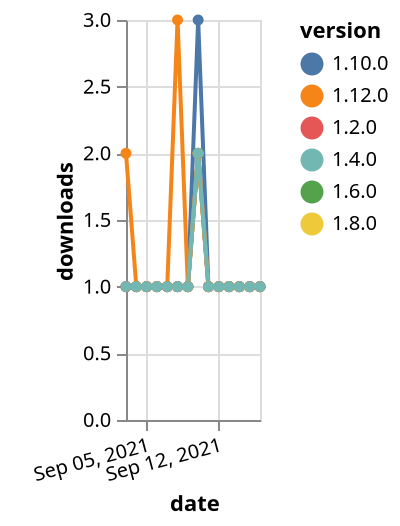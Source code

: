 {"$schema": "https://vega.github.io/schema/vega-lite/v5.json", "description": "A simple bar chart with embedded data.", "data": {"values": [{"date": "2021-09-03", "total": 183, "delta": 1, "version": "1.6.0"}, {"date": "2021-09-04", "total": 184, "delta": 1, "version": "1.6.0"}, {"date": "2021-09-05", "total": 185, "delta": 1, "version": "1.6.0"}, {"date": "2021-09-06", "total": 186, "delta": 1, "version": "1.6.0"}, {"date": "2021-09-07", "total": 187, "delta": 1, "version": "1.6.0"}, {"date": "2021-09-08", "total": 188, "delta": 1, "version": "1.6.0"}, {"date": "2021-09-09", "total": 189, "delta": 1, "version": "1.6.0"}, {"date": "2021-09-10", "total": 191, "delta": 2, "version": "1.6.0"}, {"date": "2021-09-11", "total": 192, "delta": 1, "version": "1.6.0"}, {"date": "2021-09-12", "total": 193, "delta": 1, "version": "1.6.0"}, {"date": "2021-09-13", "total": 194, "delta": 1, "version": "1.6.0"}, {"date": "2021-09-14", "total": 195, "delta": 1, "version": "1.6.0"}, {"date": "2021-09-15", "total": 196, "delta": 1, "version": "1.6.0"}, {"date": "2021-09-16", "total": 197, "delta": 1, "version": "1.6.0"}, {"date": "2021-09-03", "total": 161, "delta": 1, "version": "1.8.0"}, {"date": "2021-09-04", "total": 162, "delta": 1, "version": "1.8.0"}, {"date": "2021-09-05", "total": 163, "delta": 1, "version": "1.8.0"}, {"date": "2021-09-06", "total": 164, "delta": 1, "version": "1.8.0"}, {"date": "2021-09-07", "total": 165, "delta": 1, "version": "1.8.0"}, {"date": "2021-09-08", "total": 166, "delta": 1, "version": "1.8.0"}, {"date": "2021-09-09", "total": 167, "delta": 1, "version": "1.8.0"}, {"date": "2021-09-10", "total": 169, "delta": 2, "version": "1.8.0"}, {"date": "2021-09-11", "total": 170, "delta": 1, "version": "1.8.0"}, {"date": "2021-09-12", "total": 171, "delta": 1, "version": "1.8.0"}, {"date": "2021-09-13", "total": 172, "delta": 1, "version": "1.8.0"}, {"date": "2021-09-14", "total": 173, "delta": 1, "version": "1.8.0"}, {"date": "2021-09-15", "total": 174, "delta": 1, "version": "1.8.0"}, {"date": "2021-09-16", "total": 175, "delta": 1, "version": "1.8.0"}, {"date": "2021-09-03", "total": 196, "delta": 1, "version": "1.10.0"}, {"date": "2021-09-04", "total": 197, "delta": 1, "version": "1.10.0"}, {"date": "2021-09-05", "total": 198, "delta": 1, "version": "1.10.0"}, {"date": "2021-09-06", "total": 199, "delta": 1, "version": "1.10.0"}, {"date": "2021-09-07", "total": 200, "delta": 1, "version": "1.10.0"}, {"date": "2021-09-08", "total": 201, "delta": 1, "version": "1.10.0"}, {"date": "2021-09-09", "total": 202, "delta": 1, "version": "1.10.0"}, {"date": "2021-09-10", "total": 205, "delta": 3, "version": "1.10.0"}, {"date": "2021-09-11", "total": 206, "delta": 1, "version": "1.10.0"}, {"date": "2021-09-12", "total": 207, "delta": 1, "version": "1.10.0"}, {"date": "2021-09-13", "total": 208, "delta": 1, "version": "1.10.0"}, {"date": "2021-09-14", "total": 209, "delta": 1, "version": "1.10.0"}, {"date": "2021-09-15", "total": 210, "delta": 1, "version": "1.10.0"}, {"date": "2021-09-16", "total": 211, "delta": 1, "version": "1.10.0"}, {"date": "2021-09-03", "total": 243, "delta": 1, "version": "1.2.0"}, {"date": "2021-09-04", "total": 244, "delta": 1, "version": "1.2.0"}, {"date": "2021-09-05", "total": 245, "delta": 1, "version": "1.2.0"}, {"date": "2021-09-06", "total": 246, "delta": 1, "version": "1.2.0"}, {"date": "2021-09-07", "total": 247, "delta": 1, "version": "1.2.0"}, {"date": "2021-09-08", "total": 248, "delta": 1, "version": "1.2.0"}, {"date": "2021-09-09", "total": 249, "delta": 1, "version": "1.2.0"}, {"date": "2021-09-10", "total": 251, "delta": 2, "version": "1.2.0"}, {"date": "2021-09-11", "total": 252, "delta": 1, "version": "1.2.0"}, {"date": "2021-09-12", "total": 253, "delta": 1, "version": "1.2.0"}, {"date": "2021-09-13", "total": 254, "delta": 1, "version": "1.2.0"}, {"date": "2021-09-14", "total": 255, "delta": 1, "version": "1.2.0"}, {"date": "2021-09-15", "total": 256, "delta": 1, "version": "1.2.0"}, {"date": "2021-09-16", "total": 257, "delta": 1, "version": "1.2.0"}, {"date": "2021-09-03", "total": 121, "delta": 2, "version": "1.12.0"}, {"date": "2021-09-04", "total": 122, "delta": 1, "version": "1.12.0"}, {"date": "2021-09-05", "total": 123, "delta": 1, "version": "1.12.0"}, {"date": "2021-09-06", "total": 124, "delta": 1, "version": "1.12.0"}, {"date": "2021-09-07", "total": 125, "delta": 1, "version": "1.12.0"}, {"date": "2021-09-08", "total": 128, "delta": 3, "version": "1.12.0"}, {"date": "2021-09-09", "total": 129, "delta": 1, "version": "1.12.0"}, {"date": "2021-09-10", "total": 131, "delta": 2, "version": "1.12.0"}, {"date": "2021-09-11", "total": 132, "delta": 1, "version": "1.12.0"}, {"date": "2021-09-12", "total": 133, "delta": 1, "version": "1.12.0"}, {"date": "2021-09-13", "total": 134, "delta": 1, "version": "1.12.0"}, {"date": "2021-09-14", "total": 135, "delta": 1, "version": "1.12.0"}, {"date": "2021-09-15", "total": 136, "delta": 1, "version": "1.12.0"}, {"date": "2021-09-16", "total": 137, "delta": 1, "version": "1.12.0"}, {"date": "2021-09-03", "total": 191, "delta": 1, "version": "1.4.0"}, {"date": "2021-09-04", "total": 192, "delta": 1, "version": "1.4.0"}, {"date": "2021-09-05", "total": 193, "delta": 1, "version": "1.4.0"}, {"date": "2021-09-06", "total": 194, "delta": 1, "version": "1.4.0"}, {"date": "2021-09-07", "total": 195, "delta": 1, "version": "1.4.0"}, {"date": "2021-09-08", "total": 196, "delta": 1, "version": "1.4.0"}, {"date": "2021-09-09", "total": 197, "delta": 1, "version": "1.4.0"}, {"date": "2021-09-10", "total": 199, "delta": 2, "version": "1.4.0"}, {"date": "2021-09-11", "total": 200, "delta": 1, "version": "1.4.0"}, {"date": "2021-09-12", "total": 201, "delta": 1, "version": "1.4.0"}, {"date": "2021-09-13", "total": 202, "delta": 1, "version": "1.4.0"}, {"date": "2021-09-14", "total": 203, "delta": 1, "version": "1.4.0"}, {"date": "2021-09-15", "total": 204, "delta": 1, "version": "1.4.0"}, {"date": "2021-09-16", "total": 205, "delta": 1, "version": "1.4.0"}]}, "width": "container", "mark": {"type": "line", "point": {"filled": true}}, "encoding": {"x": {"field": "date", "type": "temporal", "timeUnit": "yearmonthdate", "title": "date", "axis": {"labelAngle": -15}}, "y": {"field": "delta", "type": "quantitative", "title": "downloads"}, "color": {"field": "version", "type": "nominal"}, "tooltip": {"field": "delta"}}}
